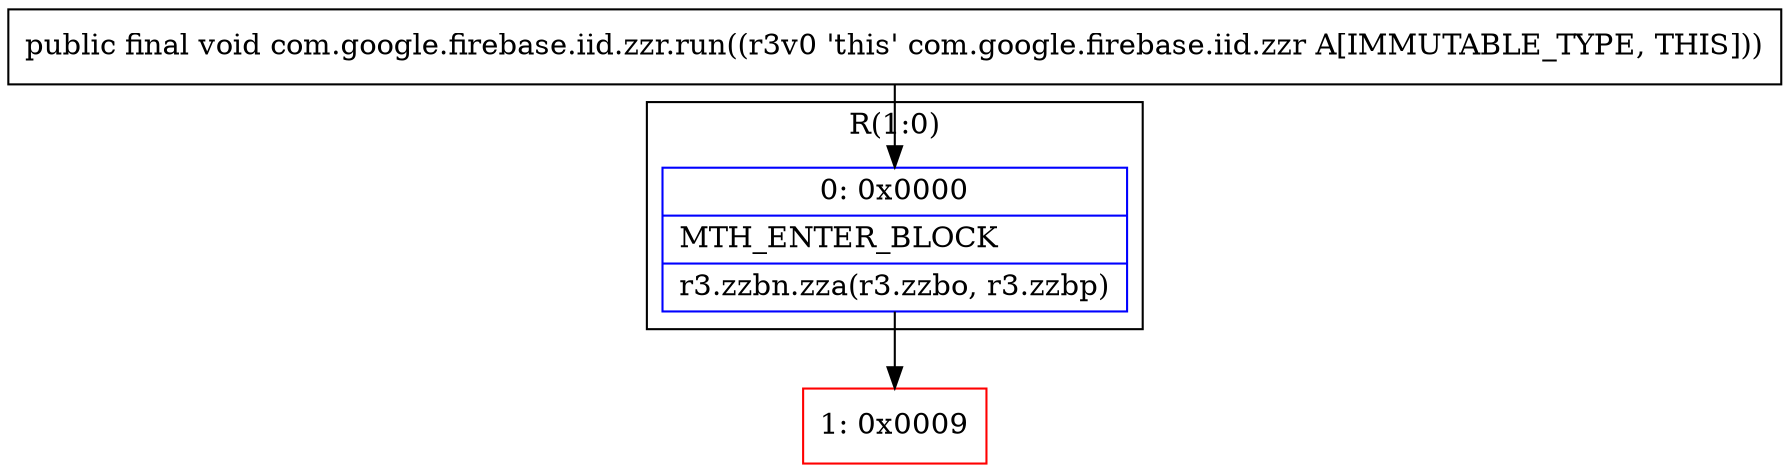 digraph "CFG forcom.google.firebase.iid.zzr.run()V" {
subgraph cluster_Region_789413944 {
label = "R(1:0)";
node [shape=record,color=blue];
Node_0 [shape=record,label="{0\:\ 0x0000|MTH_ENTER_BLOCK\l|r3.zzbn.zza(r3.zzbo, r3.zzbp)\l}"];
}
Node_1 [shape=record,color=red,label="{1\:\ 0x0009}"];
MethodNode[shape=record,label="{public final void com.google.firebase.iid.zzr.run((r3v0 'this' com.google.firebase.iid.zzr A[IMMUTABLE_TYPE, THIS])) }"];
MethodNode -> Node_0;
Node_0 -> Node_1;
}

